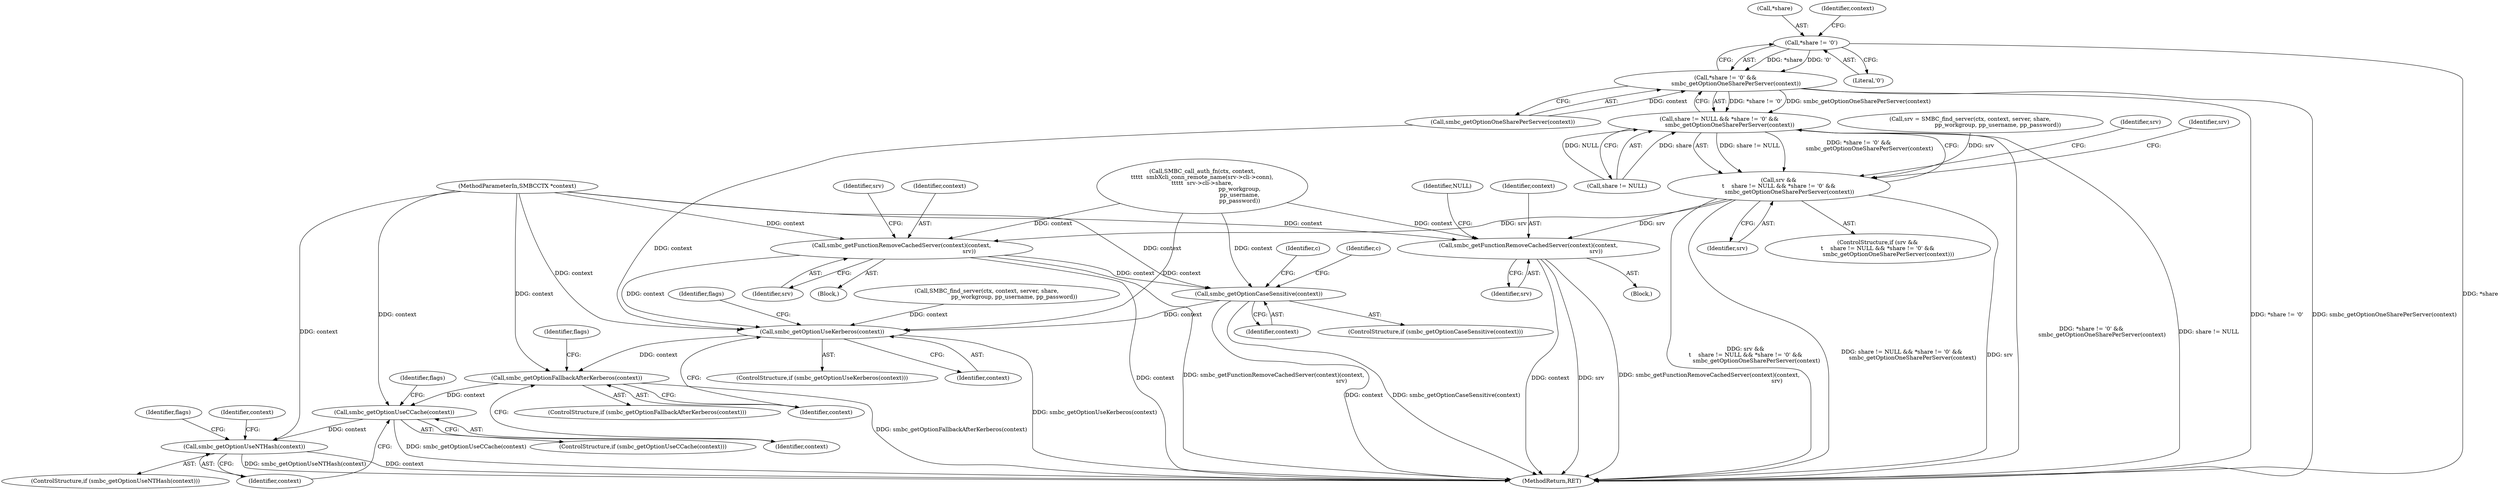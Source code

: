 digraph "0_samba_1ba49b8f389eda3414b14410c7fbcb4041ca06b1@pointer" {
"1000210" [label="(Call,*share != '\0')"];
"1000209" [label="(Call,*share != '\0' &&\n            smbc_getOptionOneSharePerServer(context))"];
"1000205" [label="(Call,share != NULL && *share != '\0' &&\n            smbc_getOptionOneSharePerServer(context))"];
"1000203" [label="(Call,srv &&\n\t    share != NULL && *share != '\0' &&\n            smbc_getOptionOneSharePerServer(context))"];
"1000266" [label="(Call,smbc_getFunctionRemoveCachedServer(context)(context,\n                                                                            srv))"];
"1000308" [label="(Call,smbc_getFunctionRemoveCachedServer(context)(context,\n                                                                            srv))"];
"1000343" [label="(Call,smbc_getOptionCaseSensitive(context))"];
"1000454" [label="(Call,smbc_getOptionUseKerberos(context))"];
"1000461" [label="(Call,smbc_getOptionFallbackAfterKerberos(context))"];
"1000468" [label="(Call,smbc_getOptionUseCCache(context))"];
"1000475" [label="(Call,smbc_getOptionUseNTHash(context))"];
"1000312" [label="(Identifier,srv)"];
"1000204" [label="(Identifier,srv)"];
"1000347" [label="(Identifier,c)"];
"1000465" [label="(Identifier,flags)"];
"1000472" [label="(Identifier,flags)"];
"1000476" [label="(Identifier,context)"];
"1000458" [label="(Identifier,flags)"];
"1000214" [label="(Call,smbc_getOptionOneSharePerServer(context))"];
"1000308" [label="(Call,smbc_getFunctionRemoveCachedServer(context)(context,\n                                                                            srv))"];
"1000460" [label="(ControlStructure,if (smbc_getOptionFallbackAfterKerberos(context)))"];
"1000211" [label="(Call,*share)"];
"1000467" [label="(ControlStructure,if (smbc_getOptionUseCCache(context)))"];
"1000253" [label="(Block,)"];
"1000202" [label="(ControlStructure,if (srv &&\n\t    share != NULL && *share != '\0' &&\n            smbc_getOptionOneSharePerServer(context)))"];
"1000268" [label="(Identifier,srv)"];
"1000213" [label="(Literal,'\0')"];
"1000462" [label="(Identifier,context)"];
"1000294" [label="(Block,)"];
"1000224" [label="(Call,SMBC_call_auth_fn(ctx, context,\n\t\t\t\t\t  smbXcli_conn_remote_name(srv->cli->conn),\n\t\t\t\t\t  srv->cli->share,\n                                          pp_workgroup,\n                                          pp_username,\n                                          pp_password))"];
"1000474" [label="(ControlStructure,if (smbc_getOptionUseNTHash(context)))"];
"1000192" [label="(Call,srv = SMBC_find_server(ctx, context, server, share,\n                               pp_workgroup, pp_username, pp_password))"];
"1000342" [label="(ControlStructure,if (smbc_getOptionCaseSensitive(context)))"];
"1000479" [label="(Identifier,flags)"];
"1000210" [label="(Call,*share != '\0')"];
"1000194" [label="(Call,SMBC_find_server(ctx, context, server, share,\n                               pp_workgroup, pp_username, pp_password))"];
"1000266" [label="(Call,smbc_getFunctionRemoveCachedServer(context)(context,\n                                                                            srv))"];
"1000270" [label="(Identifier,NULL)"];
"1000343" [label="(Call,smbc_getOptionCaseSensitive(context))"];
"1000461" [label="(Call,smbc_getOptionFallbackAfterKerberos(context))"];
"1000310" [label="(Identifier,srv)"];
"1000453" [label="(ControlStructure,if (smbc_getOptionUseKerberos(context)))"];
"1000496" [label="(MethodReturn,RET)"];
"1000454" [label="(Call,smbc_getOptionUseKerberos(context))"];
"1000221" [label="(Identifier,srv)"];
"1000267" [label="(Identifier,context)"];
"1000469" [label="(Identifier,context)"];
"1000468" [label="(Call,smbc_getOptionUseCCache(context))"];
"1000116" [label="(MethodParameterIn,SMBCCTX *context)"];
"1000352" [label="(Identifier,c)"];
"1000209" [label="(Call,*share != '\0' &&\n            smbc_getOptionOneSharePerServer(context))"];
"1000405" [label="(Identifier,srv)"];
"1000455" [label="(Identifier,context)"];
"1000475" [label="(Call,smbc_getOptionUseNTHash(context))"];
"1000206" [label="(Call,share != NULL)"];
"1000344" [label="(Identifier,context)"];
"1000215" [label="(Identifier,context)"];
"1000205" [label="(Call,share != NULL && *share != '\0' &&\n            smbc_getOptionOneSharePerServer(context))"];
"1000203" [label="(Call,srv &&\n\t    share != NULL && *share != '\0' &&\n            smbc_getOptionOneSharePerServer(context))"];
"1000309" [label="(Identifier,context)"];
"1000488" [label="(Identifier,context)"];
"1000210" -> "1000209"  [label="AST: "];
"1000210" -> "1000213"  [label="CFG: "];
"1000211" -> "1000210"  [label="AST: "];
"1000213" -> "1000210"  [label="AST: "];
"1000215" -> "1000210"  [label="CFG: "];
"1000209" -> "1000210"  [label="CFG: "];
"1000210" -> "1000496"  [label="DDG: *share"];
"1000210" -> "1000209"  [label="DDG: *share"];
"1000210" -> "1000209"  [label="DDG: '\0'"];
"1000209" -> "1000205"  [label="AST: "];
"1000209" -> "1000214"  [label="CFG: "];
"1000214" -> "1000209"  [label="AST: "];
"1000205" -> "1000209"  [label="CFG: "];
"1000209" -> "1000496"  [label="DDG: *share != '\0'"];
"1000209" -> "1000496"  [label="DDG: smbc_getOptionOneSharePerServer(context)"];
"1000209" -> "1000205"  [label="DDG: *share != '\0'"];
"1000209" -> "1000205"  [label="DDG: smbc_getOptionOneSharePerServer(context)"];
"1000214" -> "1000209"  [label="DDG: context"];
"1000205" -> "1000203"  [label="AST: "];
"1000205" -> "1000206"  [label="CFG: "];
"1000206" -> "1000205"  [label="AST: "];
"1000203" -> "1000205"  [label="CFG: "];
"1000205" -> "1000496"  [label="DDG: *share != '\0' &&\n            smbc_getOptionOneSharePerServer(context)"];
"1000205" -> "1000496"  [label="DDG: share != NULL"];
"1000205" -> "1000203"  [label="DDG: share != NULL"];
"1000205" -> "1000203"  [label="DDG: *share != '\0' &&\n            smbc_getOptionOneSharePerServer(context)"];
"1000206" -> "1000205"  [label="DDG: share"];
"1000206" -> "1000205"  [label="DDG: NULL"];
"1000203" -> "1000202"  [label="AST: "];
"1000203" -> "1000204"  [label="CFG: "];
"1000204" -> "1000203"  [label="AST: "];
"1000221" -> "1000203"  [label="CFG: "];
"1000405" -> "1000203"  [label="CFG: "];
"1000203" -> "1000496"  [label="DDG: srv &&\n\t    share != NULL && *share != '\0' &&\n            smbc_getOptionOneSharePerServer(context)"];
"1000203" -> "1000496"  [label="DDG: share != NULL && *share != '\0' &&\n            smbc_getOptionOneSharePerServer(context)"];
"1000203" -> "1000496"  [label="DDG: srv"];
"1000192" -> "1000203"  [label="DDG: srv"];
"1000203" -> "1000266"  [label="DDG: srv"];
"1000203" -> "1000308"  [label="DDG: srv"];
"1000266" -> "1000253"  [label="AST: "];
"1000266" -> "1000268"  [label="CFG: "];
"1000267" -> "1000266"  [label="AST: "];
"1000268" -> "1000266"  [label="AST: "];
"1000270" -> "1000266"  [label="CFG: "];
"1000266" -> "1000496"  [label="DDG: context"];
"1000266" -> "1000496"  [label="DDG: srv"];
"1000266" -> "1000496"  [label="DDG: smbc_getFunctionRemoveCachedServer(context)(context,\n                                                                            srv)"];
"1000224" -> "1000266"  [label="DDG: context"];
"1000116" -> "1000266"  [label="DDG: context"];
"1000308" -> "1000294"  [label="AST: "];
"1000308" -> "1000310"  [label="CFG: "];
"1000309" -> "1000308"  [label="AST: "];
"1000310" -> "1000308"  [label="AST: "];
"1000312" -> "1000308"  [label="CFG: "];
"1000308" -> "1000496"  [label="DDG: context"];
"1000308" -> "1000496"  [label="DDG: smbc_getFunctionRemoveCachedServer(context)(context,\n                                                                            srv)"];
"1000224" -> "1000308"  [label="DDG: context"];
"1000116" -> "1000308"  [label="DDG: context"];
"1000308" -> "1000343"  [label="DDG: context"];
"1000308" -> "1000454"  [label="DDG: context"];
"1000343" -> "1000342"  [label="AST: "];
"1000343" -> "1000344"  [label="CFG: "];
"1000344" -> "1000343"  [label="AST: "];
"1000347" -> "1000343"  [label="CFG: "];
"1000352" -> "1000343"  [label="CFG: "];
"1000343" -> "1000496"  [label="DDG: context"];
"1000343" -> "1000496"  [label="DDG: smbc_getOptionCaseSensitive(context)"];
"1000224" -> "1000343"  [label="DDG: context"];
"1000116" -> "1000343"  [label="DDG: context"];
"1000343" -> "1000454"  [label="DDG: context"];
"1000454" -> "1000453"  [label="AST: "];
"1000454" -> "1000455"  [label="CFG: "];
"1000455" -> "1000454"  [label="AST: "];
"1000458" -> "1000454"  [label="CFG: "];
"1000462" -> "1000454"  [label="CFG: "];
"1000454" -> "1000496"  [label="DDG: smbc_getOptionUseKerberos(context)"];
"1000224" -> "1000454"  [label="DDG: context"];
"1000214" -> "1000454"  [label="DDG: context"];
"1000194" -> "1000454"  [label="DDG: context"];
"1000116" -> "1000454"  [label="DDG: context"];
"1000454" -> "1000461"  [label="DDG: context"];
"1000461" -> "1000460"  [label="AST: "];
"1000461" -> "1000462"  [label="CFG: "];
"1000462" -> "1000461"  [label="AST: "];
"1000465" -> "1000461"  [label="CFG: "];
"1000469" -> "1000461"  [label="CFG: "];
"1000461" -> "1000496"  [label="DDG: smbc_getOptionFallbackAfterKerberos(context)"];
"1000116" -> "1000461"  [label="DDG: context"];
"1000461" -> "1000468"  [label="DDG: context"];
"1000468" -> "1000467"  [label="AST: "];
"1000468" -> "1000469"  [label="CFG: "];
"1000469" -> "1000468"  [label="AST: "];
"1000472" -> "1000468"  [label="CFG: "];
"1000476" -> "1000468"  [label="CFG: "];
"1000468" -> "1000496"  [label="DDG: smbc_getOptionUseCCache(context)"];
"1000116" -> "1000468"  [label="DDG: context"];
"1000468" -> "1000475"  [label="DDG: context"];
"1000475" -> "1000474"  [label="AST: "];
"1000475" -> "1000476"  [label="CFG: "];
"1000476" -> "1000475"  [label="AST: "];
"1000479" -> "1000475"  [label="CFG: "];
"1000488" -> "1000475"  [label="CFG: "];
"1000475" -> "1000496"  [label="DDG: context"];
"1000475" -> "1000496"  [label="DDG: smbc_getOptionUseNTHash(context)"];
"1000116" -> "1000475"  [label="DDG: context"];
}
